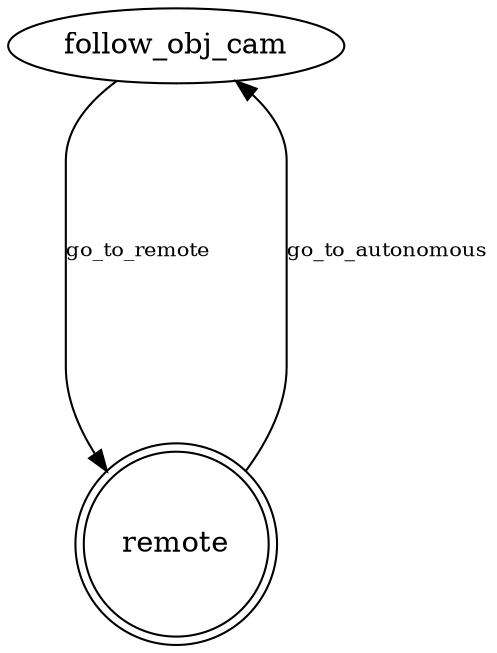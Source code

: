 digraph links {
	edge [fontsize = 10];
	follow_obj_cam;
	remote;
	remote[shape=doublecircle];
	follow_obj_cam->remote [label = "go_to_remote\n\n"] [minlen=4]
	remote->follow_obj_cam [label = "go_to_autonomous\n\n"] [minlen=4]
}
